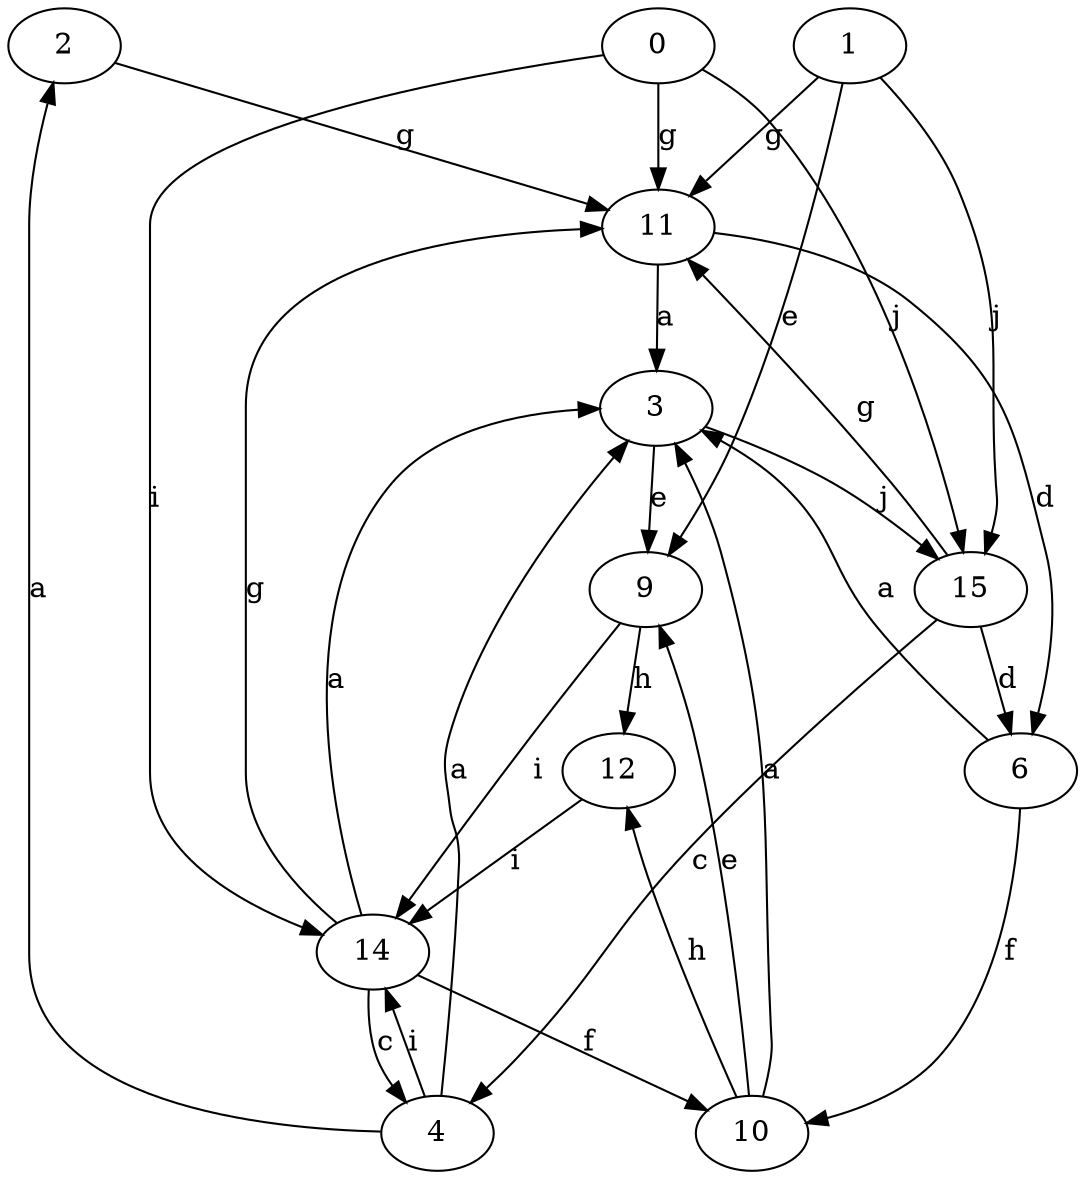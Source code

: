 strict digraph  {
2;
3;
4;
0;
6;
1;
9;
10;
11;
12;
14;
15;
2 -> 11  [label=g];
3 -> 9  [label=e];
3 -> 15  [label=j];
4 -> 2  [label=a];
4 -> 3  [label=a];
4 -> 14  [label=i];
0 -> 11  [label=g];
0 -> 14  [label=i];
0 -> 15  [label=j];
6 -> 3  [label=a];
6 -> 10  [label=f];
1 -> 9  [label=e];
1 -> 11  [label=g];
1 -> 15  [label=j];
9 -> 12  [label=h];
9 -> 14  [label=i];
10 -> 3  [label=a];
10 -> 9  [label=e];
10 -> 12  [label=h];
11 -> 3  [label=a];
11 -> 6  [label=d];
12 -> 14  [label=i];
14 -> 3  [label=a];
14 -> 4  [label=c];
14 -> 10  [label=f];
14 -> 11  [label=g];
15 -> 4  [label=c];
15 -> 6  [label=d];
15 -> 11  [label=g];
}
